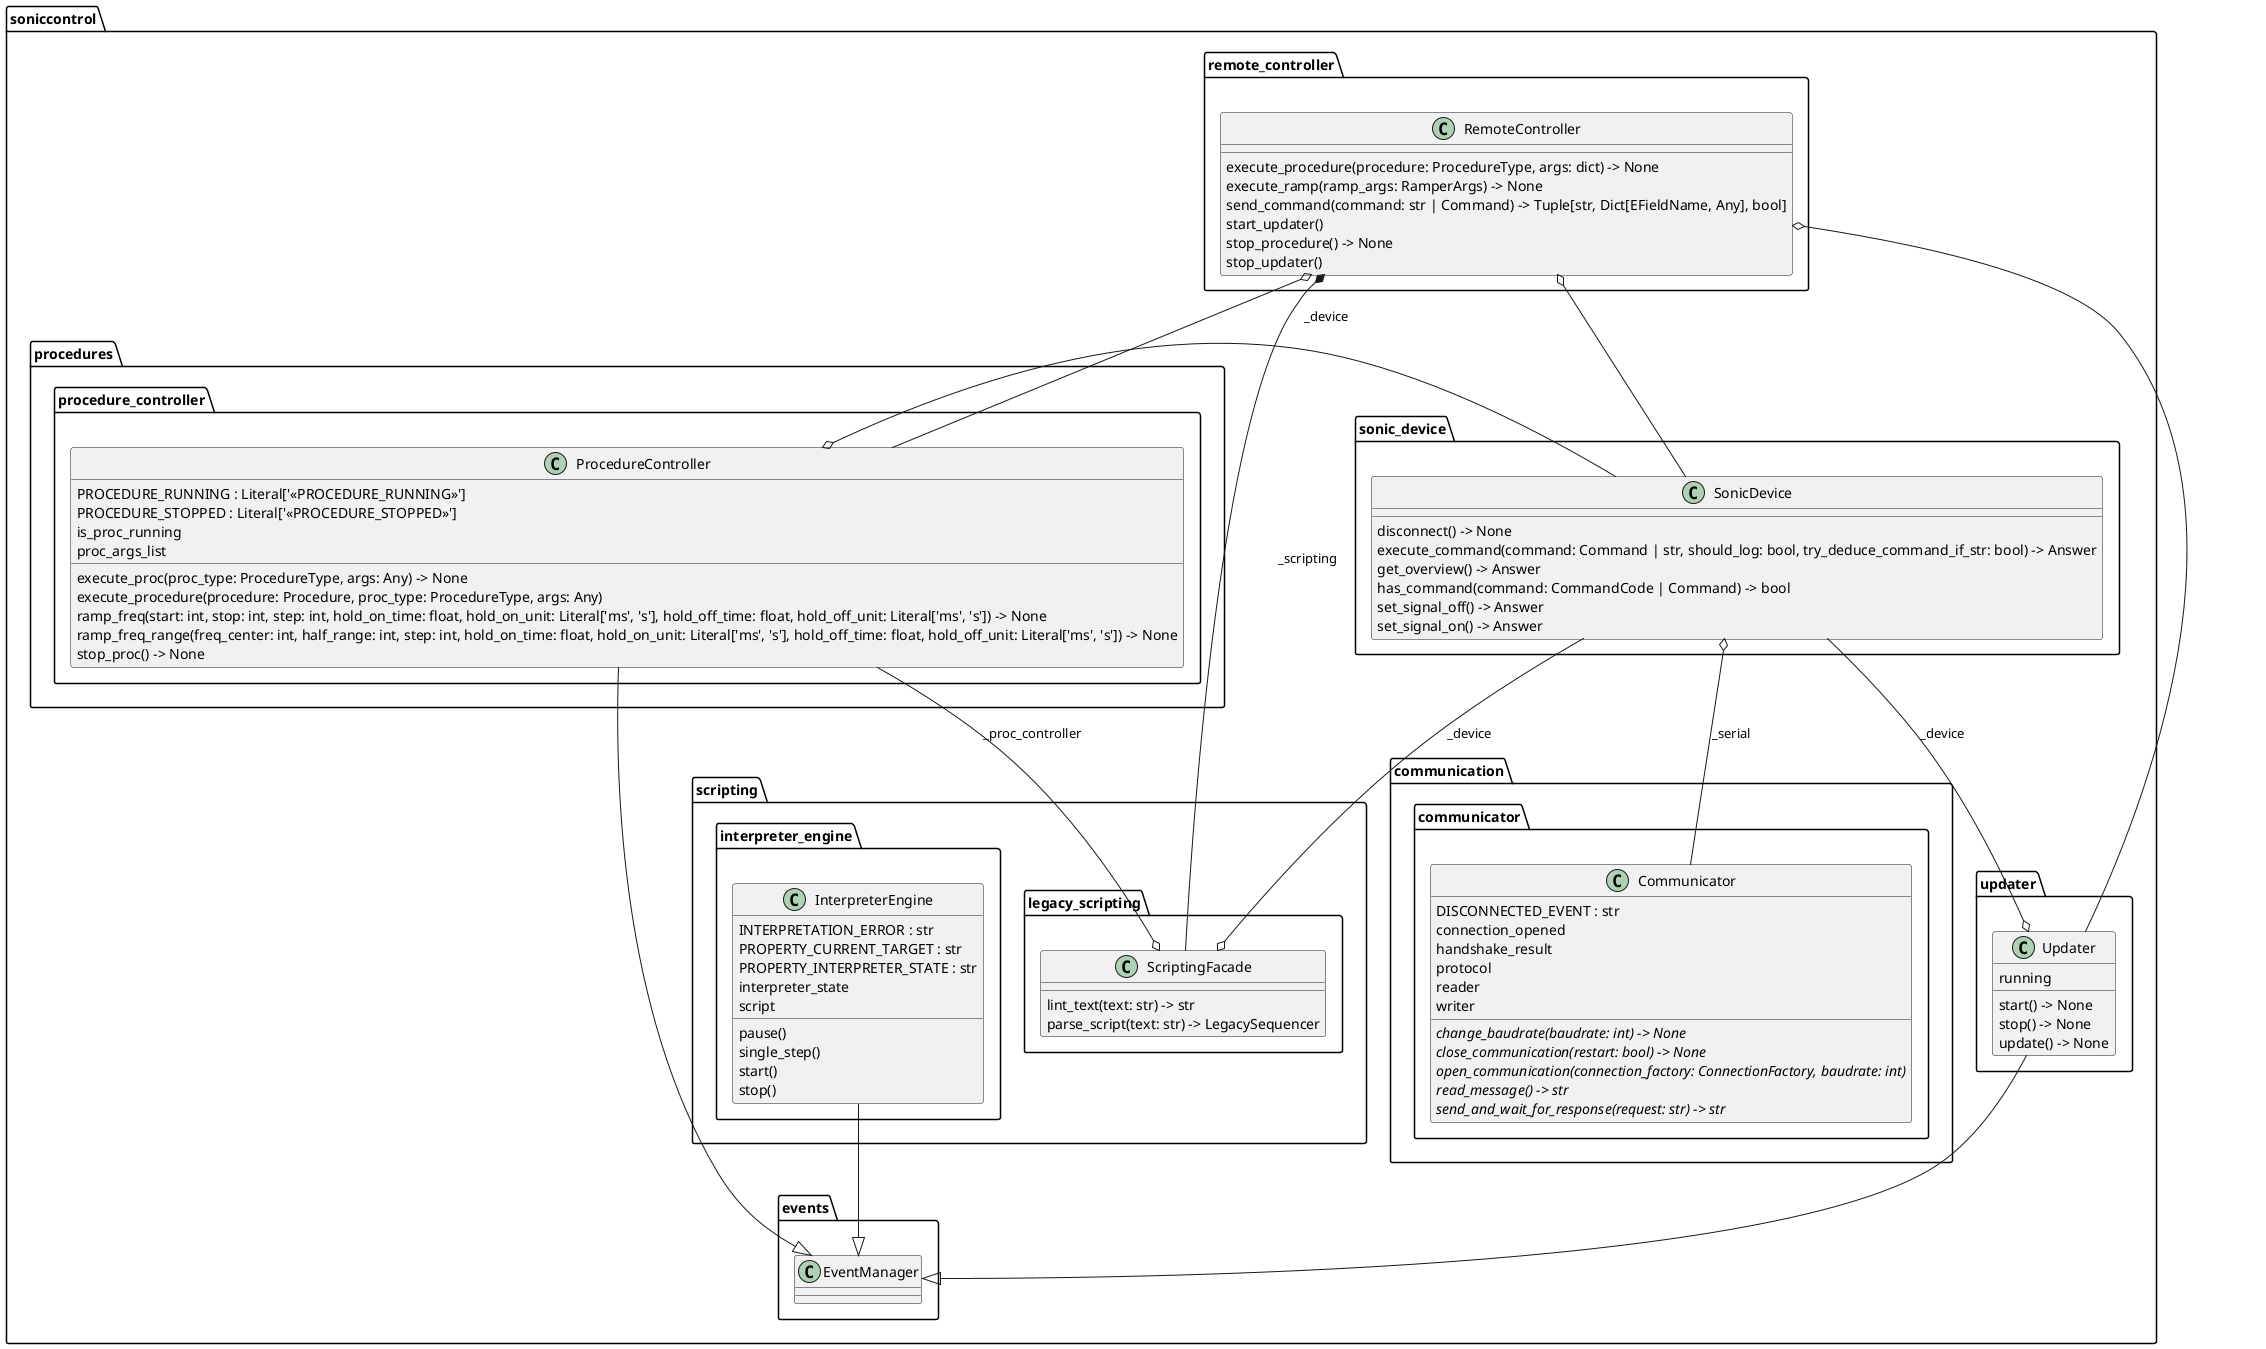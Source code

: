 @startuml class_sonic_control

set separator . 
top to bottom direction


class "ScriptingFacade" as soniccontrol.scripting.legacy_scripting.ScriptingFacade {
  lint_text(text: str) -> str
  parse_script(text: str) -> LegacySequencer
}

class "Communicator" as soniccontrol.communication.communicator.Communicator {
  DISCONNECTED_EVENT : str
  connection_opened
  handshake_result
  protocol
  reader
  writer
  {abstract}change_baudrate(baudrate: int) -> None
  {abstract}close_communication(restart: bool) -> None
  {abstract}open_communication(connection_factory: ConnectionFactory, baudrate: int)
  {abstract}read_message() -> str
  {abstract}send_and_wait_for_response(request: str) -> str
}

class "SonicDevice" as soniccontrol.sonic_device.SonicDevice {
  disconnect() -> None
  execute_command(command: Command | str, should_log: bool, try_deduce_command_if_str: bool) -> Answer
  get_overview() -> Answer
  has_command(command: CommandCode | Command) -> bool
  set_signal_off() -> Answer
  set_signal_on() -> Answer
}

class "Updater" as soniccontrol.updater.Updater {
  running
  start() -> None
  stop() -> None
  update() -> None
}

class "ProcedureController" as soniccontrol.procedures.procedure_controller.ProcedureController {
  PROCEDURE_RUNNING : Literal['<<PROCEDURE_RUNNING>>']
  PROCEDURE_STOPPED : Literal['<<PROCEDURE_STOPPED>>']
  is_proc_running
  proc_args_list
  execute_proc(proc_type: ProcedureType, args: Any) -> None
  execute_procedure(procedure: Procedure, proc_type: ProcedureType, args: Any)
  ramp_freq(start: int, stop: int, step: int, hold_on_time: float, hold_on_unit: Literal['ms', 's'], hold_off_time: float, hold_off_unit: Literal['ms', 's']) -> None
  ramp_freq_range(freq_center: int, half_range: int, step: int, hold_on_time: float, hold_on_unit: Literal['ms', 's'], hold_off_time: float, hold_off_unit: Literal['ms', 's']) -> None
  stop_proc() -> None
}

class "RemoteController" as soniccontrol.remote_controller.RemoteController {
  execute_procedure(procedure: ProcedureType, args: dict) -> None
  execute_ramp(ramp_args: RamperArgs) -> None
  send_command(command: str | Command) -> Tuple[str, Dict[EFieldName, Any], bool]
  start_updater()
  stop_procedure() -> None
  stop_updater()
}

class "InterpreterEngine" as soniccontrol.scripting.interpreter_engine.InterpreterEngine {
  INTERPRETATION_ERROR : str
  PROPERTY_CURRENT_TARGET : str
  PROPERTY_INTERPRETER_STATE : str
  interpreter_state
  script
  pause()
  single_step()
  start()
  stop()
}

soniccontrol.sonic_device.SonicDevice o-- soniccontrol.communication.communicator.Communicator : _serial

soniccontrol.updater.Updater --|> soniccontrol.events.EventManager
soniccontrol.sonic_device.SonicDevice --o soniccontrol.updater.Updater : _device

soniccontrol.procedures.procedure_controller.ProcedureController --|> soniccontrol.events.EventManager
soniccontrol.sonic_device.SonicDevice -l-o soniccontrol.procedures.procedure_controller.ProcedureController : _device

soniccontrol.remote_controller.RemoteController o-- soniccontrol.procedures.procedure_controller.ProcedureController
soniccontrol.remote_controller.RemoteController o-- soniccontrol.sonic_device.SonicDevice
soniccontrol.remote_controller.RemoteController o-- soniccontrol.updater.Updater

soniccontrol.scripting.legacy_scripting.ScriptingFacade --* soniccontrol.remote_controller.RemoteController : _scripting
soniccontrol.procedures.procedure_controller.ProcedureController --o soniccontrol.scripting.legacy_scripting.ScriptingFacade : _proc_controller
soniccontrol.sonic_device.SonicDevice --o soniccontrol.scripting.legacy_scripting.ScriptingFacade : _device

soniccontrol.scripting.interpreter_engine.InterpreterEngine --|> soniccontrol.events.EventManager

@enduml
